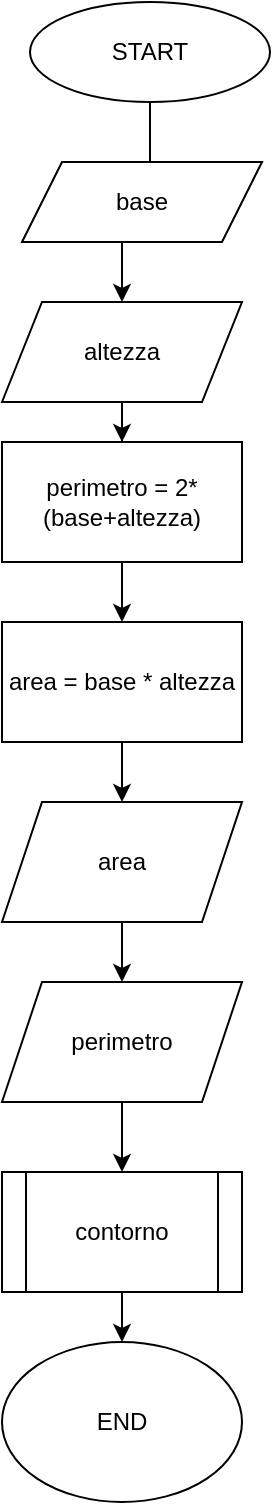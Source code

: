 <mxfile version="21.1.4" type="google">
  <diagram name="Pagina-1" id="M5vYZJGFuTcM1lFT4zKQ">
    <mxGraphModel grid="1" page="1" gridSize="10" guides="1" tooltips="1" connect="1" arrows="1" fold="1" pageScale="1" pageWidth="827" pageHeight="1169" math="0" shadow="0">
      <root>
        <mxCell id="0" />
        <mxCell id="1" parent="0" />
        <mxCell id="Cd8QKK2ximQbVMj9Xtme-10" value="" style="edgeStyle=orthogonalEdgeStyle;rounded=0;orthogonalLoop=1;jettySize=auto;html=1;" edge="1" parent="1" source="Cd8QKK2ximQbVMj9Xtme-1" target="Cd8QKK2ximQbVMj9Xtme-3">
          <mxGeometry relative="1" as="geometry" />
        </mxCell>
        <mxCell id="Cd8QKK2ximQbVMj9Xtme-1" value="START" style="ellipse;whiteSpace=wrap;html=1;" vertex="1" parent="1">
          <mxGeometry x="354" width="120" height="50" as="geometry" />
        </mxCell>
        <mxCell id="Cd8QKK2ximQbVMj9Xtme-2" value="base" style="shape=parallelogram;perimeter=parallelogramPerimeter;whiteSpace=wrap;html=1;fixedSize=1;" vertex="1" parent="1">
          <mxGeometry x="350" y="80" width="120" height="40" as="geometry" />
        </mxCell>
        <mxCell id="Cd8QKK2ximQbVMj9Xtme-11" value="" style="edgeStyle=orthogonalEdgeStyle;rounded=0;orthogonalLoop=1;jettySize=auto;html=1;" edge="1" parent="1" source="Cd8QKK2ximQbVMj9Xtme-4" target="Cd8QKK2ximQbVMj9Xtme-5">
          <mxGeometry relative="1" as="geometry" />
        </mxCell>
        <mxCell id="Cd8QKK2ximQbVMj9Xtme-3" value="altezza" style="shape=parallelogram;perimeter=parallelogramPerimeter;whiteSpace=wrap;html=1;fixedSize=1;" vertex="1" parent="1">
          <mxGeometry x="340" y="150" width="120" height="50" as="geometry" />
        </mxCell>
        <mxCell id="Cd8QKK2ximQbVMj9Xtme-14" value="" style="edgeStyle=orthogonalEdgeStyle;rounded=0;orthogonalLoop=1;jettySize=auto;html=1;" edge="1" parent="1" source="Cd8QKK2ximQbVMj9Xtme-5" target="Cd8QKK2ximQbVMj9Xtme-7">
          <mxGeometry relative="1" as="geometry" />
        </mxCell>
        <mxCell id="Cd8QKK2ximQbVMj9Xtme-5" value="area = base * altezza" style="rounded=0;whiteSpace=wrap;html=1;" vertex="1" parent="1">
          <mxGeometry x="340" y="310" width="120" height="60" as="geometry" />
        </mxCell>
        <mxCell id="Cd8QKK2ximQbVMj9Xtme-16" value="" style="edgeStyle=orthogonalEdgeStyle;rounded=0;orthogonalLoop=1;jettySize=auto;html=1;" edge="1" parent="1" source="Cd8QKK2ximQbVMj9Xtme-6" target="Cd8QKK2ximQbVMj9Xtme-8">
          <mxGeometry relative="1" as="geometry" />
        </mxCell>
        <mxCell id="Cd8QKK2ximQbVMj9Xtme-6" value="perimetro" style="shape=parallelogram;perimeter=parallelogramPerimeter;whiteSpace=wrap;html=1;fixedSize=1;" vertex="1" parent="1">
          <mxGeometry x="340" y="490" width="120" height="60" as="geometry" />
        </mxCell>
        <mxCell id="Cd8QKK2ximQbVMj9Xtme-15" value="" style="edgeStyle=orthogonalEdgeStyle;rounded=0;orthogonalLoop=1;jettySize=auto;html=1;" edge="1" parent="1" source="Cd8QKK2ximQbVMj9Xtme-7" target="Cd8QKK2ximQbVMj9Xtme-6">
          <mxGeometry relative="1" as="geometry" />
        </mxCell>
        <mxCell id="Cd8QKK2ximQbVMj9Xtme-7" value="area" style="shape=parallelogram;perimeter=parallelogramPerimeter;whiteSpace=wrap;html=1;fixedSize=1;" vertex="1" parent="1">
          <mxGeometry x="340" y="400" width="120" height="60" as="geometry" />
        </mxCell>
        <mxCell id="Cd8QKK2ximQbVMj9Xtme-17" value="" style="edgeStyle=orthogonalEdgeStyle;rounded=0;orthogonalLoop=1;jettySize=auto;html=1;" edge="1" parent="1" source="Cd8QKK2ximQbVMj9Xtme-8" target="Cd8QKK2ximQbVMj9Xtme-9">
          <mxGeometry relative="1" as="geometry" />
        </mxCell>
        <mxCell id="Cd8QKK2ximQbVMj9Xtme-8" value="contorno" style="shape=process;whiteSpace=wrap;html=1;backgroundOutline=1;" vertex="1" parent="1">
          <mxGeometry x="340" y="585" width="120" height="60" as="geometry" />
        </mxCell>
        <mxCell id="Cd8QKK2ximQbVMj9Xtme-9" value="END" style="ellipse;whiteSpace=wrap;html=1;" vertex="1" parent="1">
          <mxGeometry x="340" y="670" width="120" height="80" as="geometry" />
        </mxCell>
        <mxCell id="Cd8QKK2ximQbVMj9Xtme-12" value="" style="edgeStyle=orthogonalEdgeStyle;rounded=0;orthogonalLoop=1;jettySize=auto;html=1;" edge="1" parent="1" source="Cd8QKK2ximQbVMj9Xtme-3" target="Cd8QKK2ximQbVMj9Xtme-4">
          <mxGeometry relative="1" as="geometry">
            <mxPoint x="400" y="200" as="sourcePoint" />
            <mxPoint x="400" y="310" as="targetPoint" />
          </mxGeometry>
        </mxCell>
        <mxCell id="Cd8QKK2ximQbVMj9Xtme-4" value="perimetro = 2*(base+altezza)" style="rounded=0;whiteSpace=wrap;html=1;" vertex="1" parent="1">
          <mxGeometry x="340" y="220" width="120" height="60" as="geometry" />
        </mxCell>
      </root>
    </mxGraphModel>
  </diagram>
</mxfile>
